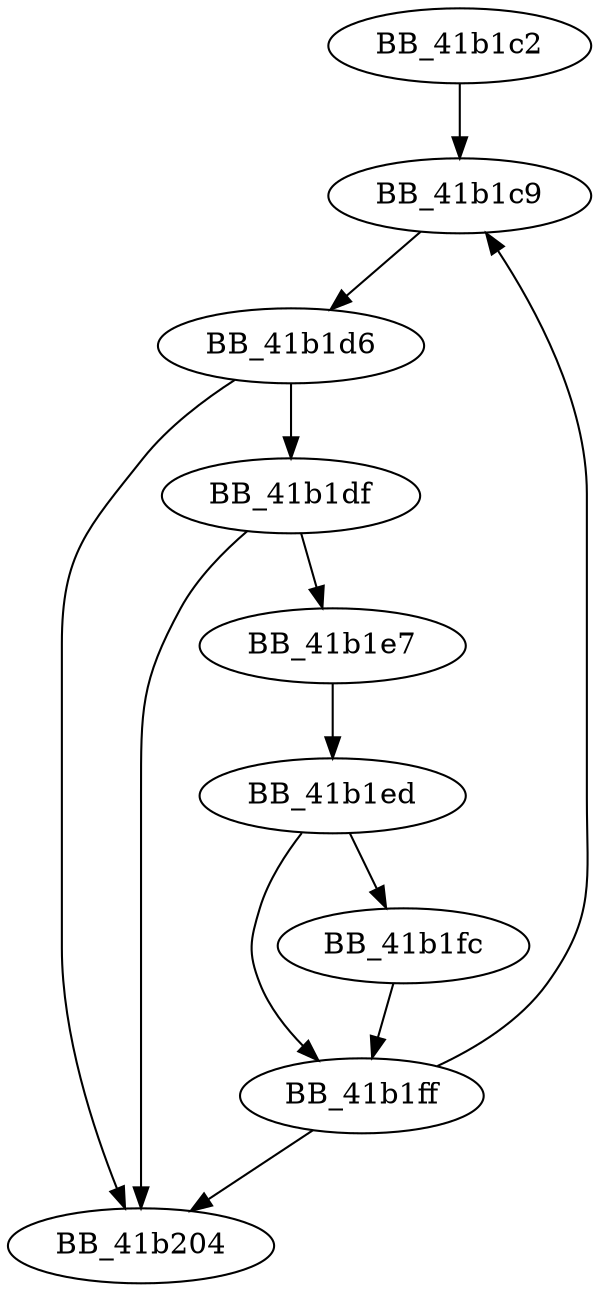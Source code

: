 DiGraph __calloc_crt{
BB_41b1c2->BB_41b1c9
BB_41b1c9->BB_41b1d6
BB_41b1d6->BB_41b1df
BB_41b1d6->BB_41b204
BB_41b1df->BB_41b1e7
BB_41b1df->BB_41b204
BB_41b1e7->BB_41b1ed
BB_41b1ed->BB_41b1fc
BB_41b1ed->BB_41b1ff
BB_41b1fc->BB_41b1ff
BB_41b1ff->BB_41b1c9
BB_41b1ff->BB_41b204
}
